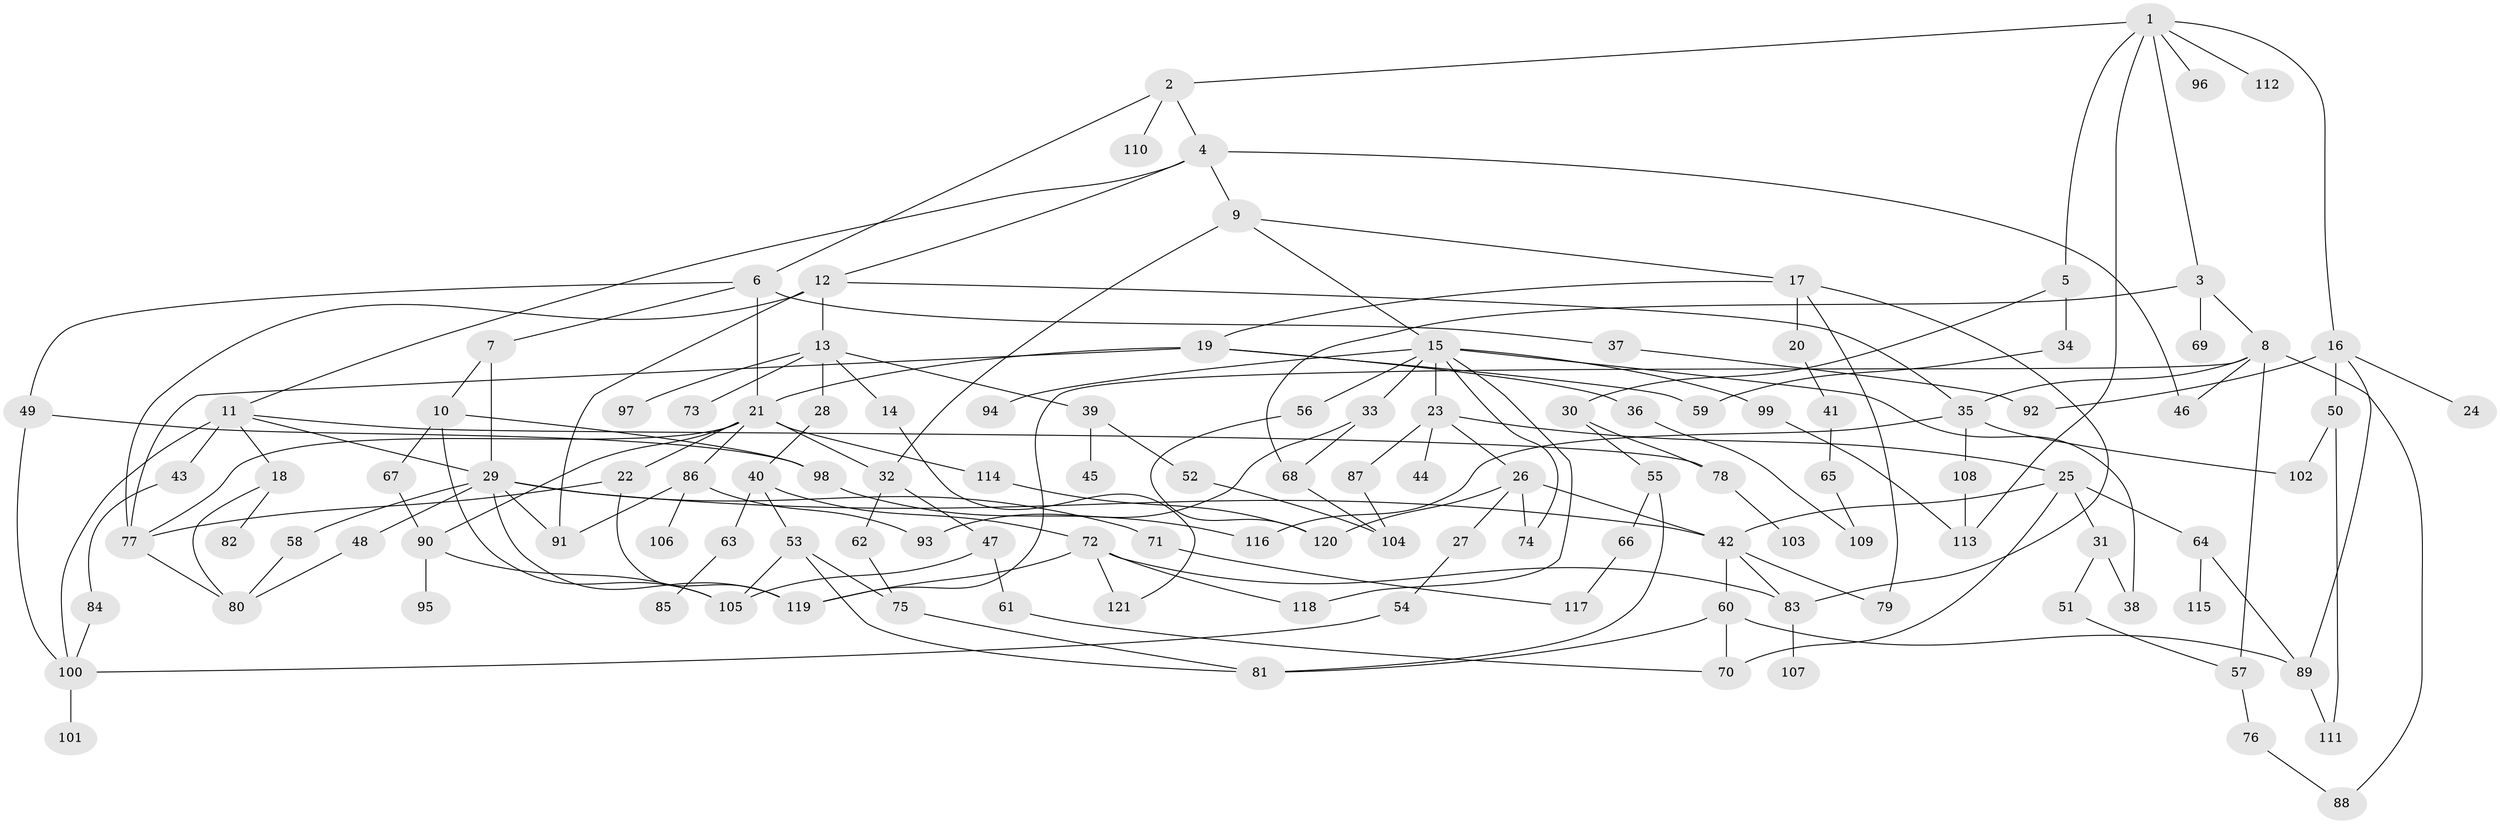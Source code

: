 // Generated by graph-tools (version 1.1) at 2025/34/03/09/25 02:34:31]
// undirected, 121 vertices, 179 edges
graph export_dot {
graph [start="1"]
  node [color=gray90,style=filled];
  1;
  2;
  3;
  4;
  5;
  6;
  7;
  8;
  9;
  10;
  11;
  12;
  13;
  14;
  15;
  16;
  17;
  18;
  19;
  20;
  21;
  22;
  23;
  24;
  25;
  26;
  27;
  28;
  29;
  30;
  31;
  32;
  33;
  34;
  35;
  36;
  37;
  38;
  39;
  40;
  41;
  42;
  43;
  44;
  45;
  46;
  47;
  48;
  49;
  50;
  51;
  52;
  53;
  54;
  55;
  56;
  57;
  58;
  59;
  60;
  61;
  62;
  63;
  64;
  65;
  66;
  67;
  68;
  69;
  70;
  71;
  72;
  73;
  74;
  75;
  76;
  77;
  78;
  79;
  80;
  81;
  82;
  83;
  84;
  85;
  86;
  87;
  88;
  89;
  90;
  91;
  92;
  93;
  94;
  95;
  96;
  97;
  98;
  99;
  100;
  101;
  102;
  103;
  104;
  105;
  106;
  107;
  108;
  109;
  110;
  111;
  112;
  113;
  114;
  115;
  116;
  117;
  118;
  119;
  120;
  121;
  1 -- 2;
  1 -- 3;
  1 -- 5;
  1 -- 16;
  1 -- 96;
  1 -- 112;
  1 -- 113;
  2 -- 4;
  2 -- 6;
  2 -- 110;
  3 -- 8;
  3 -- 68;
  3 -- 69;
  4 -- 9;
  4 -- 11;
  4 -- 12;
  4 -- 46;
  5 -- 30;
  5 -- 34;
  6 -- 7;
  6 -- 21;
  6 -- 37;
  6 -- 49;
  7 -- 10;
  7 -- 29;
  8 -- 35;
  8 -- 46;
  8 -- 88;
  8 -- 57;
  8 -- 119;
  9 -- 15;
  9 -- 17;
  9 -- 32;
  10 -- 67;
  10 -- 98;
  10 -- 105;
  11 -- 18;
  11 -- 43;
  11 -- 100;
  11 -- 78;
  11 -- 29;
  12 -- 13;
  12 -- 91;
  12 -- 35;
  12 -- 77;
  13 -- 14;
  13 -- 28;
  13 -- 39;
  13 -- 73;
  13 -- 97;
  14 -- 121;
  15 -- 23;
  15 -- 33;
  15 -- 56;
  15 -- 74;
  15 -- 94;
  15 -- 99;
  15 -- 38;
  15 -- 118;
  16 -- 24;
  16 -- 50;
  16 -- 92;
  16 -- 89;
  17 -- 19;
  17 -- 20;
  17 -- 79;
  17 -- 83;
  18 -- 82;
  18 -- 80;
  19 -- 36;
  19 -- 77;
  19 -- 21;
  19 -- 59;
  20 -- 41;
  21 -- 22;
  21 -- 32;
  21 -- 86;
  21 -- 90;
  21 -- 114;
  21 -- 77;
  22 -- 119;
  22 -- 77;
  23 -- 25;
  23 -- 26;
  23 -- 44;
  23 -- 87;
  25 -- 31;
  25 -- 64;
  25 -- 42;
  25 -- 70;
  26 -- 27;
  26 -- 42;
  26 -- 74;
  26 -- 120;
  27 -- 54;
  28 -- 40;
  29 -- 48;
  29 -- 58;
  29 -- 71;
  29 -- 91;
  29 -- 42;
  29 -- 119;
  30 -- 55;
  30 -- 78;
  31 -- 38;
  31 -- 51;
  32 -- 47;
  32 -- 62;
  33 -- 93;
  33 -- 68;
  34 -- 59;
  35 -- 108;
  35 -- 102;
  35 -- 116;
  36 -- 109;
  37 -- 92;
  39 -- 45;
  39 -- 52;
  40 -- 53;
  40 -- 63;
  40 -- 72;
  41 -- 65;
  42 -- 60;
  42 -- 83;
  42 -- 79;
  43 -- 84;
  47 -- 61;
  47 -- 105;
  48 -- 80;
  49 -- 98;
  49 -- 100;
  50 -- 102;
  50 -- 111;
  51 -- 57;
  52 -- 104;
  53 -- 75;
  53 -- 105;
  53 -- 81;
  54 -- 100;
  55 -- 66;
  55 -- 81;
  56 -- 120;
  57 -- 76;
  58 -- 80;
  60 -- 70;
  60 -- 89;
  60 -- 81;
  61 -- 70;
  62 -- 75;
  63 -- 85;
  64 -- 89;
  64 -- 115;
  65 -- 109;
  66 -- 117;
  67 -- 90;
  68 -- 104;
  71 -- 117;
  72 -- 118;
  72 -- 121;
  72 -- 83;
  72 -- 119;
  75 -- 81;
  76 -- 88;
  77 -- 80;
  78 -- 103;
  83 -- 107;
  84 -- 100;
  86 -- 91;
  86 -- 106;
  86 -- 93;
  87 -- 104;
  89 -- 111;
  90 -- 95;
  90 -- 105;
  98 -- 116;
  99 -- 113;
  100 -- 101;
  108 -- 113;
  114 -- 120;
}
